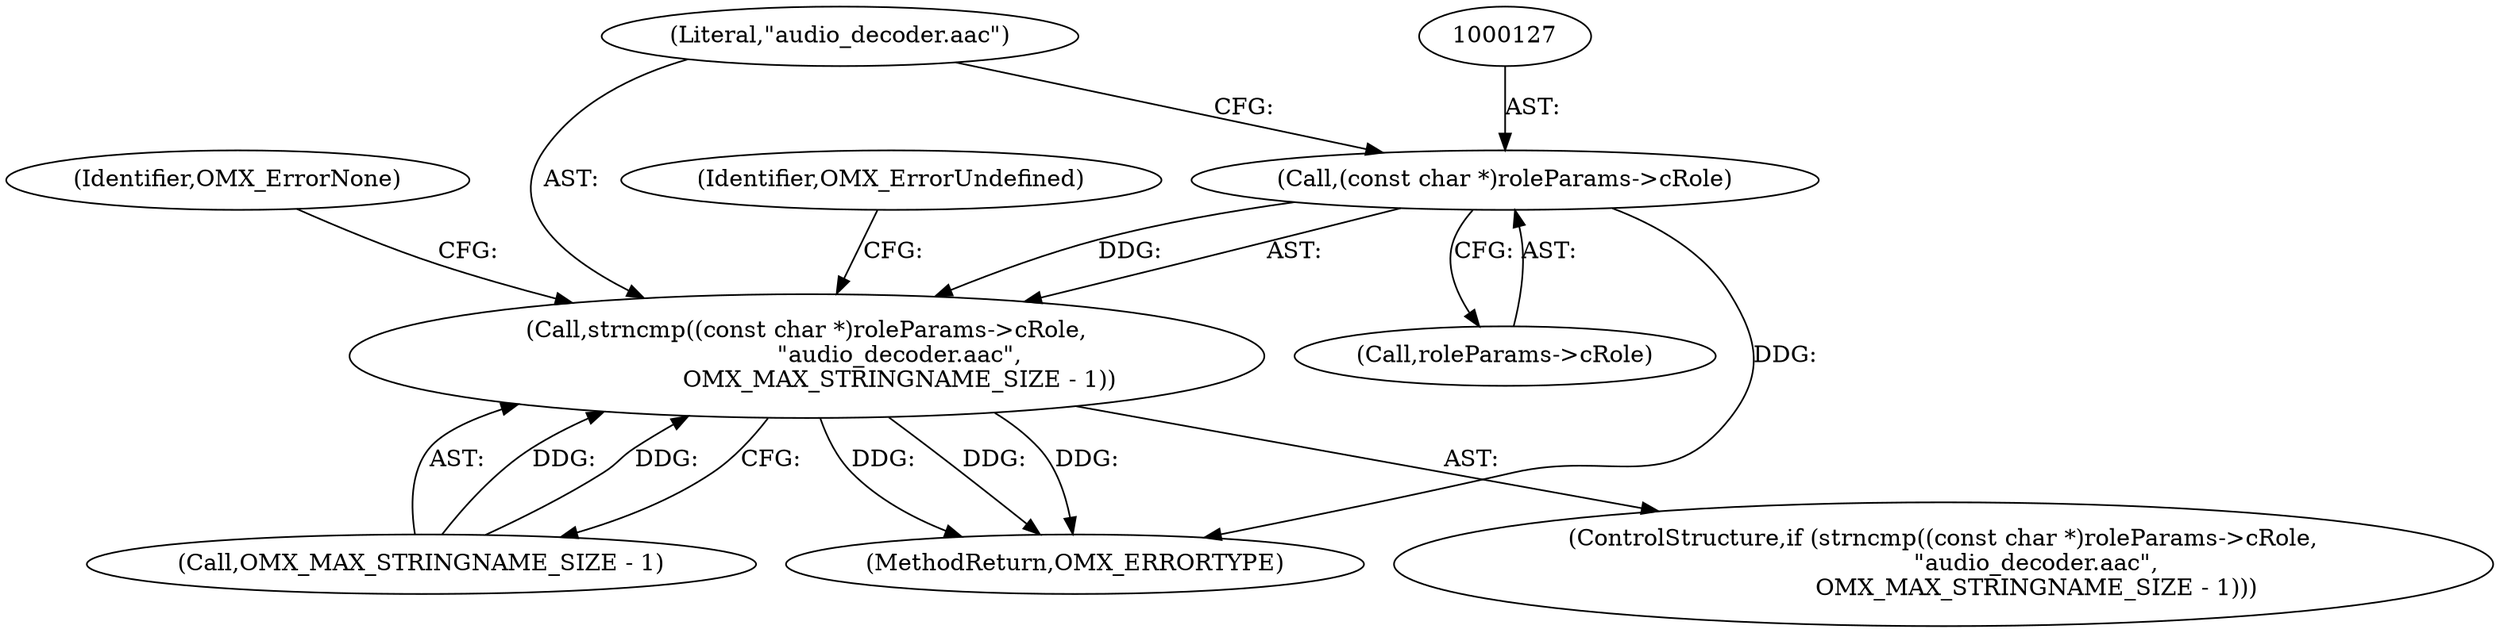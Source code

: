 digraph "0_Android_295c883fe3105b19bcd0f9e07d54c6b589fc5bff_1@pointer" {
"1000126" [label="(Call,(const char *)roleParams->cRole)"];
"1000125" [label="(Call,strncmp((const char *)roleParams->cRole,\n                         \"audio_decoder.aac\",\n                         OMX_MAX_STRINGNAME_SIZE - 1))"];
"1000132" [label="(Call,OMX_MAX_STRINGNAME_SIZE - 1)"];
"1000126" [label="(Call,(const char *)roleParams->cRole)"];
"1000125" [label="(Call,strncmp((const char *)roleParams->cRole,\n                         \"audio_decoder.aac\",\n                         OMX_MAX_STRINGNAME_SIZE - 1))"];
"1000416" [label="(MethodReturn,OMX_ERRORTYPE)"];
"1000139" [label="(Identifier,OMX_ErrorNone)"];
"1000124" [label="(ControlStructure,if (strncmp((const char *)roleParams->cRole,\n                         \"audio_decoder.aac\",\n                         OMX_MAX_STRINGNAME_SIZE - 1)))"];
"1000128" [label="(Call,roleParams->cRole)"];
"1000131" [label="(Literal,\"audio_decoder.aac\")"];
"1000137" [label="(Identifier,OMX_ErrorUndefined)"];
"1000126" -> "1000125"  [label="AST: "];
"1000126" -> "1000128"  [label="CFG: "];
"1000127" -> "1000126"  [label="AST: "];
"1000128" -> "1000126"  [label="AST: "];
"1000131" -> "1000126"  [label="CFG: "];
"1000126" -> "1000416"  [label="DDG: "];
"1000126" -> "1000125"  [label="DDG: "];
"1000125" -> "1000124"  [label="AST: "];
"1000125" -> "1000132"  [label="CFG: "];
"1000131" -> "1000125"  [label="AST: "];
"1000132" -> "1000125"  [label="AST: "];
"1000137" -> "1000125"  [label="CFG: "];
"1000139" -> "1000125"  [label="CFG: "];
"1000125" -> "1000416"  [label="DDG: "];
"1000125" -> "1000416"  [label="DDG: "];
"1000125" -> "1000416"  [label="DDG: "];
"1000132" -> "1000125"  [label="DDG: "];
"1000132" -> "1000125"  [label="DDG: "];
}
